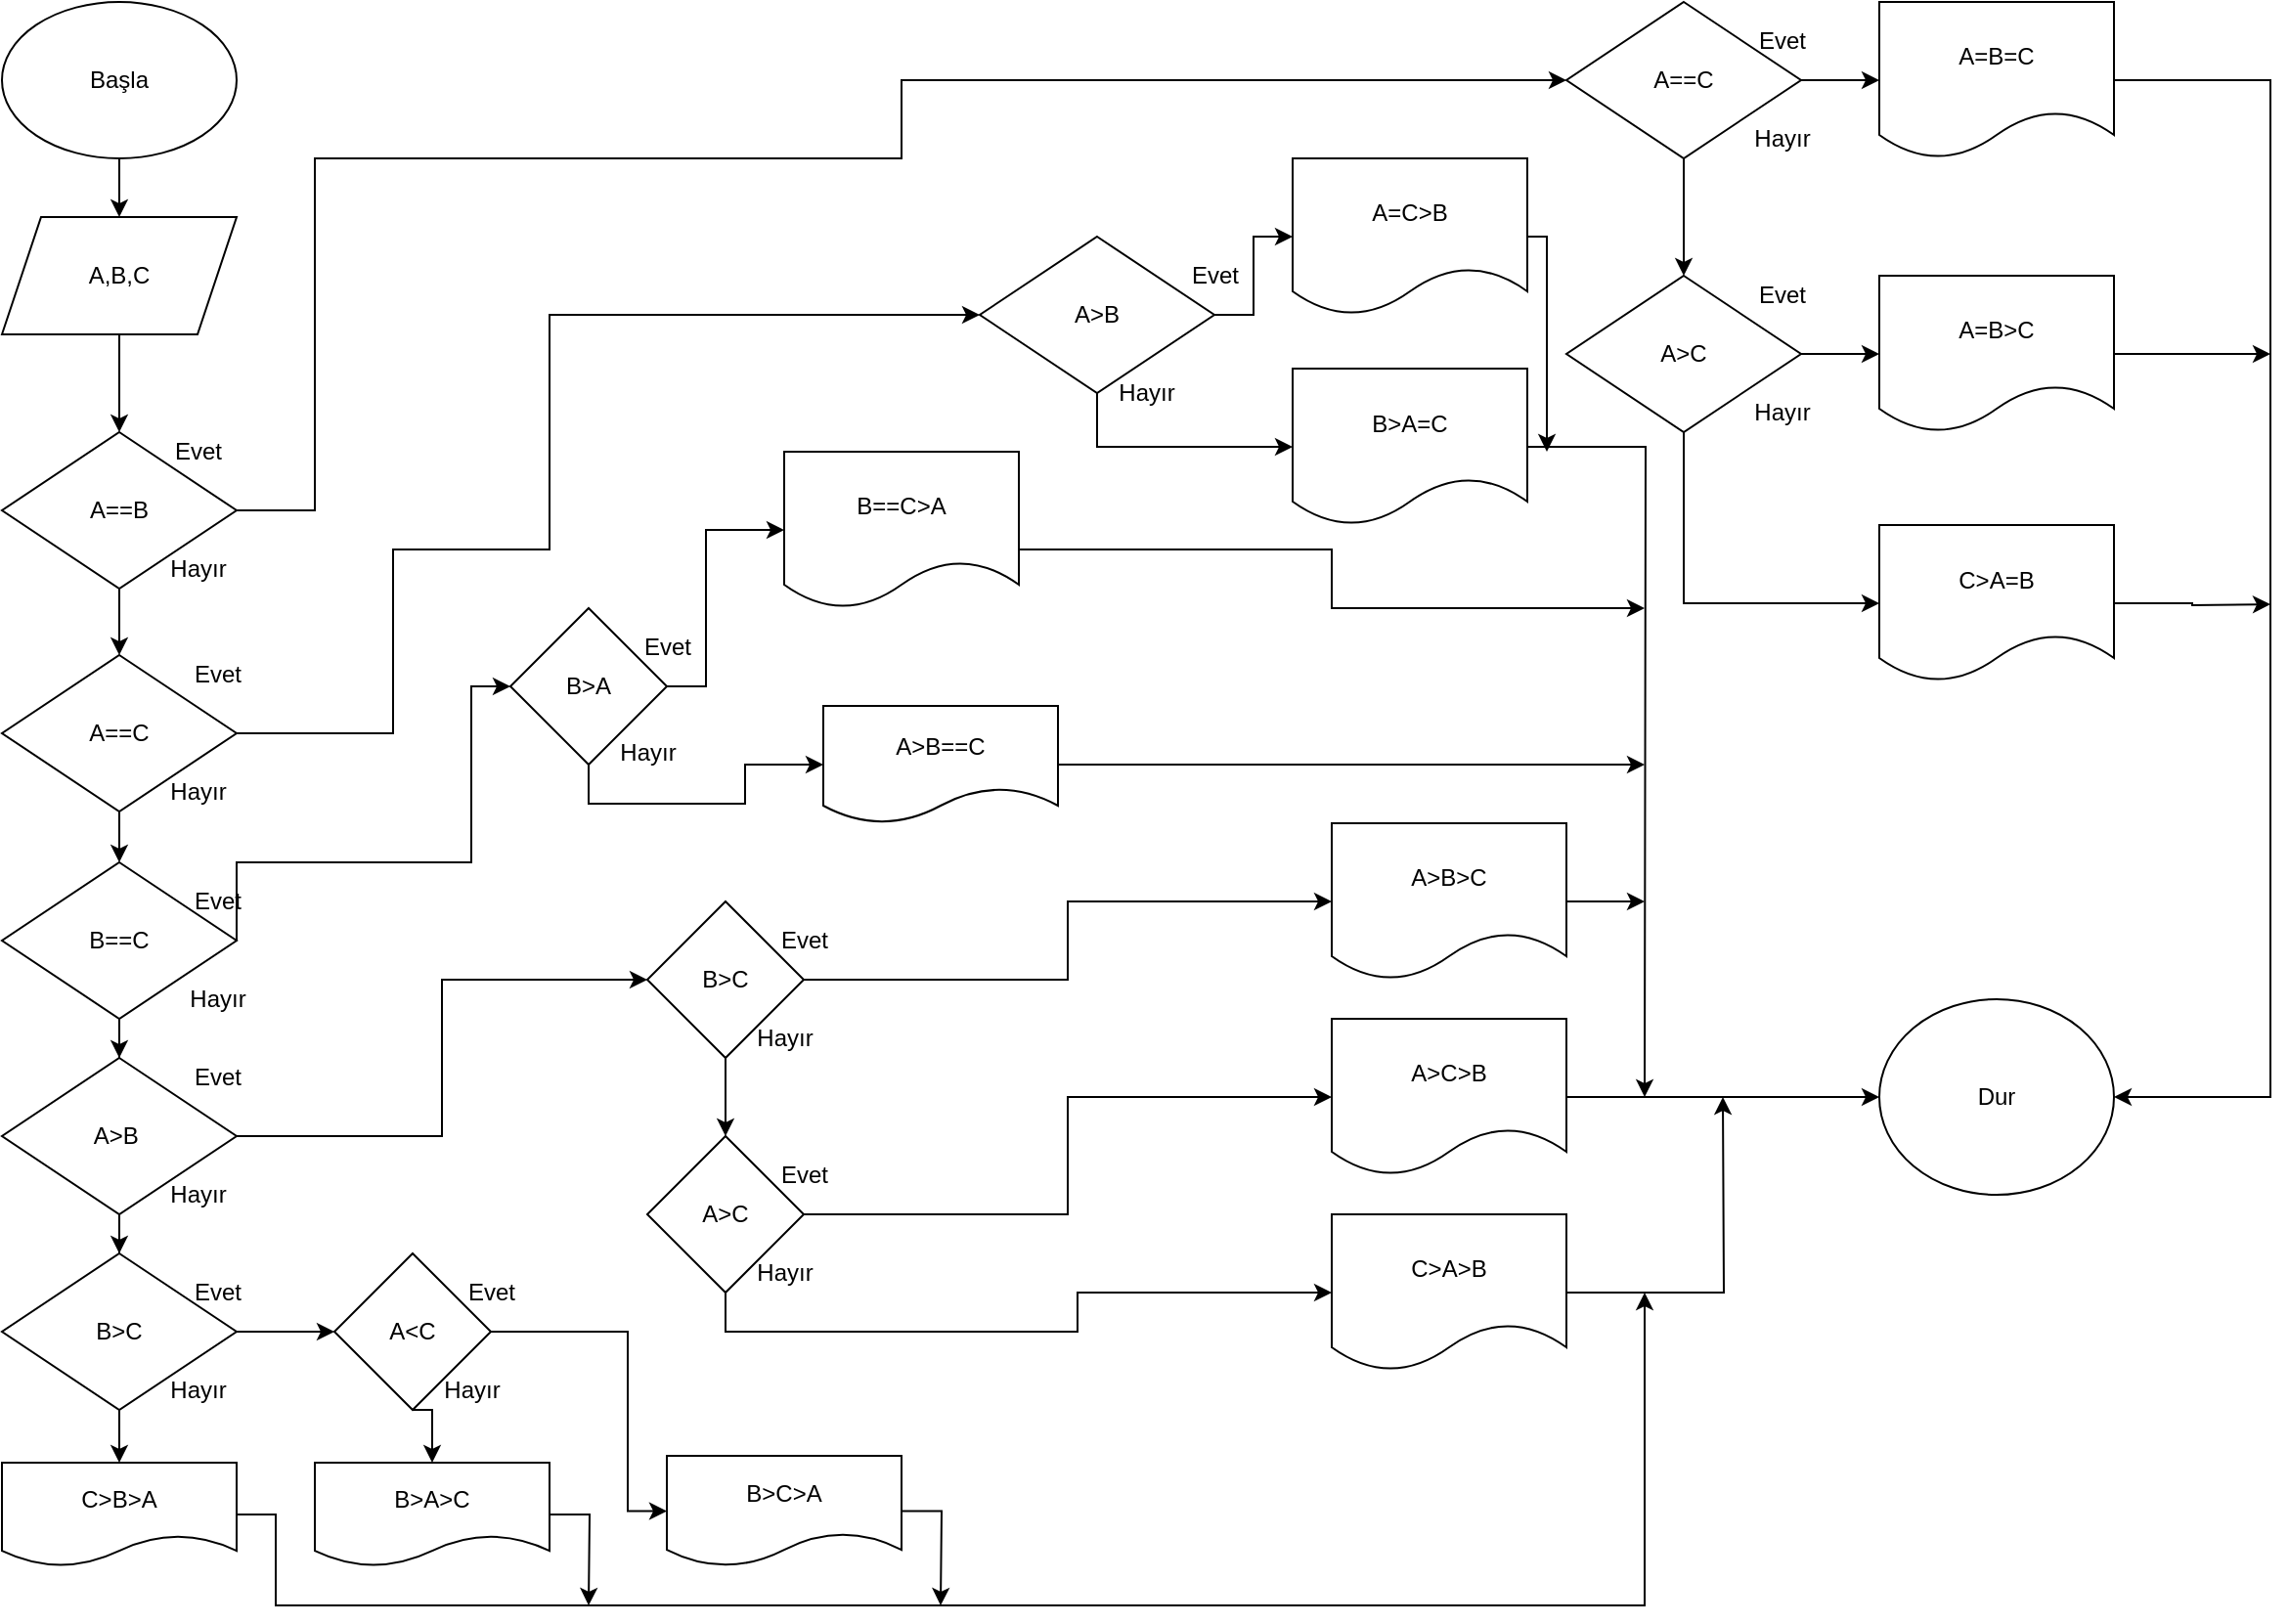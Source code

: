 <mxfile version="15.4.0" type="device"><diagram id="bPKLjY7xxf4fEU8Fswlq" name="Sayfa -1"><mxGraphModel dx="1264" dy="584" grid="1" gridSize="10" guides="1" tooltips="1" connect="1" arrows="1" fold="1" page="1" pageScale="1" pageWidth="1169" pageHeight="827" math="0" shadow="0"><root><mxCell id="0"/><mxCell id="1" parent="0"/><mxCell id="tsBY_k4cZSdEVz4Z9wSm-74" value="" style="edgeStyle=orthogonalEdgeStyle;rounded=0;orthogonalLoop=1;jettySize=auto;html=1;" edge="1" parent="1" source="RUe2nfOc5LI9pzAWdaqj-18" target="tsBY_k4cZSdEVz4Z9wSm-73"><mxGeometry relative="1" as="geometry"/></mxCell><mxCell id="RUe2nfOc5LI9pzAWdaqj-18" value="Başla" style="ellipse;whiteSpace=wrap;html=1;" parent="1" vertex="1"><mxGeometry width="120" height="80" as="geometry"/></mxCell><mxCell id="RUe2nfOc5LI9pzAWdaqj-55" style="edgeStyle=orthogonalEdgeStyle;rounded=0;orthogonalLoop=1;jettySize=auto;html=1;exitX=1;exitY=0.5;exitDx=0;exitDy=0;entryX=0;entryY=0.5;entryDx=0;entryDy=0;" parent="1" source="RUe2nfOc5LI9pzAWdaqj-19" target="RUe2nfOc5LI9pzAWdaqj-21" edge="1"><mxGeometry relative="1" as="geometry"><Array as="points"><mxPoint x="160" y="260"/><mxPoint x="160" y="80"/><mxPoint x="460" y="80"/><mxPoint x="460" y="40"/></Array></mxGeometry></mxCell><mxCell id="tsBY_k4cZSdEVz4Z9wSm-69" style="edgeStyle=orthogonalEdgeStyle;rounded=0;orthogonalLoop=1;jettySize=auto;html=1;exitX=0.5;exitY=1;exitDx=0;exitDy=0;entryX=0.5;entryY=0;entryDx=0;entryDy=0;" edge="1" parent="1" source="RUe2nfOc5LI9pzAWdaqj-19" target="tsBY_k4cZSdEVz4Z9wSm-2"><mxGeometry relative="1" as="geometry"/></mxCell><mxCell id="RUe2nfOc5LI9pzAWdaqj-19" value="A==B" style="rhombus;whiteSpace=wrap;html=1;" parent="1" vertex="1"><mxGeometry y="220" width="120" height="80" as="geometry"/></mxCell><mxCell id="RUe2nfOc5LI9pzAWdaqj-24" value="" style="edgeStyle=orthogonalEdgeStyle;rounded=0;orthogonalLoop=1;jettySize=auto;html=1;" parent="1" source="RUe2nfOc5LI9pzAWdaqj-21" target="RUe2nfOc5LI9pzAWdaqj-23" edge="1"><mxGeometry relative="1" as="geometry"/></mxCell><mxCell id="RUe2nfOc5LI9pzAWdaqj-30" value="" style="edgeStyle=orthogonalEdgeStyle;rounded=0;orthogonalLoop=1;jettySize=auto;html=1;" parent="1" source="RUe2nfOc5LI9pzAWdaqj-21" target="RUe2nfOc5LI9pzAWdaqj-29" edge="1"><mxGeometry relative="1" as="geometry"/></mxCell><mxCell id="RUe2nfOc5LI9pzAWdaqj-21" value="A==C" style="rhombus;whiteSpace=wrap;html=1;" parent="1" vertex="1"><mxGeometry x="800" width="120" height="80" as="geometry"/></mxCell><mxCell id="tsBY_k4cZSdEVz4Z9wSm-101" style="edgeStyle=orthogonalEdgeStyle;rounded=0;orthogonalLoop=1;jettySize=auto;html=1;exitX=1;exitY=0.5;exitDx=0;exitDy=0;entryX=1;entryY=0.5;entryDx=0;entryDy=0;" edge="1" parent="1" source="RUe2nfOc5LI9pzAWdaqj-23" target="tsBY_k4cZSdEVz4Z9wSm-81"><mxGeometry relative="1" as="geometry"><Array as="points"><mxPoint x="1160" y="40"/><mxPoint x="1160" y="560"/></Array></mxGeometry></mxCell><mxCell id="RUe2nfOc5LI9pzAWdaqj-23" value="A=B=C" style="shape=document;whiteSpace=wrap;html=1;boundedLbl=1;" parent="1" vertex="1"><mxGeometry x="960" width="120" height="80" as="geometry"/></mxCell><mxCell id="RUe2nfOc5LI9pzAWdaqj-25" value="Evet" style="text;html=1;align=center;verticalAlign=middle;resizable=0;points=[];autosize=1;strokeColor=none;fillColor=none;" parent="1" vertex="1"><mxGeometry x="80" y="220" width="40" height="20" as="geometry"/></mxCell><mxCell id="RUe2nfOc5LI9pzAWdaqj-26" value="Evet" style="text;html=1;align=center;verticalAlign=middle;resizable=0;points=[];autosize=1;strokeColor=none;fillColor=none;" parent="1" vertex="1"><mxGeometry x="890" y="10" width="40" height="20" as="geometry"/></mxCell><mxCell id="RUe2nfOc5LI9pzAWdaqj-27" value="Hayır" style="text;html=1;align=center;verticalAlign=middle;resizable=0;points=[];autosize=1;strokeColor=none;fillColor=none;" parent="1" vertex="1"><mxGeometry x="890" y="200" width="40" height="20" as="geometry"/></mxCell><mxCell id="RUe2nfOc5LI9pzAWdaqj-28" value="Hayır" style="text;html=1;align=center;verticalAlign=middle;resizable=0;points=[];autosize=1;strokeColor=none;fillColor=none;" parent="1" vertex="1"><mxGeometry x="80" y="280" width="40" height="20" as="geometry"/></mxCell><mxCell id="RUe2nfOc5LI9pzAWdaqj-34" value="" style="edgeStyle=orthogonalEdgeStyle;rounded=0;orthogonalLoop=1;jettySize=auto;html=1;" parent="1" source="RUe2nfOc5LI9pzAWdaqj-29" target="RUe2nfOc5LI9pzAWdaqj-33" edge="1"><mxGeometry relative="1" as="geometry"/></mxCell><mxCell id="RUe2nfOc5LI9pzAWdaqj-38" style="edgeStyle=orthogonalEdgeStyle;rounded=0;orthogonalLoop=1;jettySize=auto;html=1;exitX=0.5;exitY=1;exitDx=0;exitDy=0;entryX=0;entryY=0.5;entryDx=0;entryDy=0;" parent="1" source="RUe2nfOc5LI9pzAWdaqj-29" target="RUe2nfOc5LI9pzAWdaqj-36" edge="1"><mxGeometry relative="1" as="geometry"/></mxCell><mxCell id="RUe2nfOc5LI9pzAWdaqj-29" value="A&amp;gt;C" style="rhombus;whiteSpace=wrap;html=1;" parent="1" vertex="1"><mxGeometry x="800" y="140" width="120" height="80" as="geometry"/></mxCell><mxCell id="RUe2nfOc5LI9pzAWdaqj-31" value="Evet" style="text;html=1;align=center;verticalAlign=middle;resizable=0;points=[];autosize=1;strokeColor=none;fillColor=none;" parent="1" vertex="1"><mxGeometry x="890" y="140" width="40" height="20" as="geometry"/></mxCell><mxCell id="RUe2nfOc5LI9pzAWdaqj-32" value="Hayır" style="text;html=1;align=center;verticalAlign=middle;resizable=0;points=[];autosize=1;strokeColor=none;fillColor=none;" parent="1" vertex="1"><mxGeometry x="890" y="60" width="40" height="20" as="geometry"/></mxCell><mxCell id="tsBY_k4cZSdEVz4Z9wSm-84" style="edgeStyle=orthogonalEdgeStyle;rounded=0;orthogonalLoop=1;jettySize=auto;html=1;exitX=1;exitY=0.5;exitDx=0;exitDy=0;" edge="1" parent="1" source="RUe2nfOc5LI9pzAWdaqj-33"><mxGeometry relative="1" as="geometry"><mxPoint x="1160" y="180" as="targetPoint"/></mxGeometry></mxCell><mxCell id="RUe2nfOc5LI9pzAWdaqj-33" value="A=B&amp;gt;C" style="shape=document;whiteSpace=wrap;html=1;boundedLbl=1;" parent="1" vertex="1"><mxGeometry x="960" y="140" width="120" height="80" as="geometry"/></mxCell><mxCell id="tsBY_k4cZSdEVz4Z9wSm-85" style="edgeStyle=orthogonalEdgeStyle;rounded=0;orthogonalLoop=1;jettySize=auto;html=1;exitX=1;exitY=0.5;exitDx=0;exitDy=0;" edge="1" parent="1" source="RUe2nfOc5LI9pzAWdaqj-36"><mxGeometry relative="1" as="geometry"><mxPoint x="1160" y="308" as="targetPoint"/></mxGeometry></mxCell><mxCell id="RUe2nfOc5LI9pzAWdaqj-36" value="C&amp;gt;A=B" style="shape=document;whiteSpace=wrap;html=1;boundedLbl=1;" parent="1" vertex="1"><mxGeometry x="960" y="267.5" width="120" height="80" as="geometry"/></mxCell><mxCell id="tsBY_k4cZSdEVz4Z9wSm-14" value="" style="edgeStyle=orthogonalEdgeStyle;rounded=0;orthogonalLoop=1;jettySize=auto;html=1;" edge="1" parent="1" source="tsBY_k4cZSdEVz4Z9wSm-2" target="tsBY_k4cZSdEVz4Z9wSm-13"><mxGeometry relative="1" as="geometry"/></mxCell><mxCell id="tsBY_k4cZSdEVz4Z9wSm-53" style="edgeStyle=orthogonalEdgeStyle;rounded=0;orthogonalLoop=1;jettySize=auto;html=1;exitX=1;exitY=0.5;exitDx=0;exitDy=0;entryX=0;entryY=0.5;entryDx=0;entryDy=0;" edge="1" parent="1" source="tsBY_k4cZSdEVz4Z9wSm-2" target="tsBY_k4cZSdEVz4Z9wSm-5"><mxGeometry relative="1" as="geometry"><Array as="points"><mxPoint x="200" y="374"/><mxPoint x="200" y="280"/><mxPoint x="280" y="280"/><mxPoint x="280" y="160"/></Array></mxGeometry></mxCell><mxCell id="tsBY_k4cZSdEVz4Z9wSm-2" value="A==C" style="rhombus;whiteSpace=wrap;html=1;" vertex="1" parent="1"><mxGeometry y="334" width="120" height="80" as="geometry"/></mxCell><mxCell id="tsBY_k4cZSdEVz4Z9wSm-3" value="Evet" style="text;html=1;align=center;verticalAlign=middle;resizable=0;points=[];autosize=1;strokeColor=none;fillColor=none;" vertex="1" parent="1"><mxGeometry x="90" y="334" width="40" height="20" as="geometry"/></mxCell><mxCell id="tsBY_k4cZSdEVz4Z9wSm-4" value="Hayır" style="text;html=1;align=center;verticalAlign=middle;resizable=0;points=[];autosize=1;strokeColor=none;fillColor=none;" vertex="1" parent="1"><mxGeometry x="80" y="394" width="40" height="20" as="geometry"/></mxCell><mxCell id="tsBY_k4cZSdEVz4Z9wSm-8" value="" style="edgeStyle=orthogonalEdgeStyle;rounded=0;orthogonalLoop=1;jettySize=auto;html=1;" edge="1" parent="1" source="tsBY_k4cZSdEVz4Z9wSm-5" target="tsBY_k4cZSdEVz4Z9wSm-7"><mxGeometry relative="1" as="geometry"/></mxCell><mxCell id="tsBY_k4cZSdEVz4Z9wSm-25" style="edgeStyle=orthogonalEdgeStyle;rounded=0;orthogonalLoop=1;jettySize=auto;html=1;exitX=0.5;exitY=1;exitDx=0;exitDy=0;entryX=0;entryY=0.5;entryDx=0;entryDy=0;" edge="1" parent="1" source="tsBY_k4cZSdEVz4Z9wSm-5" target="tsBY_k4cZSdEVz4Z9wSm-11"><mxGeometry relative="1" as="geometry"/></mxCell><mxCell id="tsBY_k4cZSdEVz4Z9wSm-5" value="A&amp;gt;B" style="rhombus;whiteSpace=wrap;html=1;" vertex="1" parent="1"><mxGeometry x="500" y="120" width="120" height="80" as="geometry"/></mxCell><mxCell id="tsBY_k4cZSdEVz4Z9wSm-98" style="edgeStyle=orthogonalEdgeStyle;rounded=0;orthogonalLoop=1;jettySize=auto;html=1;exitX=1;exitY=0.5;exitDx=0;exitDy=0;" edge="1" parent="1" source="tsBY_k4cZSdEVz4Z9wSm-7"><mxGeometry relative="1" as="geometry"><mxPoint x="790" y="230" as="targetPoint"/><Array as="points"><mxPoint x="790" y="120"/></Array></mxGeometry></mxCell><mxCell id="tsBY_k4cZSdEVz4Z9wSm-7" value="A=C&amp;gt;B" style="shape=document;whiteSpace=wrap;html=1;boundedLbl=1;" vertex="1" parent="1"><mxGeometry x="660" y="80" width="120" height="80" as="geometry"/></mxCell><mxCell id="tsBY_k4cZSdEVz4Z9wSm-9" value="Evet" style="text;html=1;align=center;verticalAlign=middle;resizable=0;points=[];autosize=1;strokeColor=none;fillColor=none;" vertex="1" parent="1"><mxGeometry x="600" y="130" width="40" height="20" as="geometry"/></mxCell><mxCell id="tsBY_k4cZSdEVz4Z9wSm-10" value="Hayır" style="text;html=1;align=center;verticalAlign=middle;resizable=0;points=[];autosize=1;strokeColor=none;fillColor=none;" vertex="1" parent="1"><mxGeometry x="565" y="190" width="40" height="20" as="geometry"/></mxCell><mxCell id="tsBY_k4cZSdEVz4Z9wSm-92" style="edgeStyle=orthogonalEdgeStyle;rounded=0;orthogonalLoop=1;jettySize=auto;html=1;exitX=1;exitY=0.5;exitDx=0;exitDy=0;" edge="1" parent="1" source="tsBY_k4cZSdEVz4Z9wSm-11"><mxGeometry relative="1" as="geometry"><mxPoint x="840" y="560" as="targetPoint"/></mxGeometry></mxCell><mxCell id="tsBY_k4cZSdEVz4Z9wSm-11" value="B&amp;gt;A=C" style="shape=document;whiteSpace=wrap;html=1;boundedLbl=1;" vertex="1" parent="1"><mxGeometry x="660" y="187.5" width="120" height="80" as="geometry"/></mxCell><mxCell id="tsBY_k4cZSdEVz4Z9wSm-29" value="" style="edgeStyle=orthogonalEdgeStyle;rounded=0;orthogonalLoop=1;jettySize=auto;html=1;" edge="1" parent="1" source="tsBY_k4cZSdEVz4Z9wSm-13" target="tsBY_k4cZSdEVz4Z9wSm-28"><mxGeometry relative="1" as="geometry"/></mxCell><mxCell id="tsBY_k4cZSdEVz4Z9wSm-77" style="edgeStyle=orthogonalEdgeStyle;rounded=0;orthogonalLoop=1;jettySize=auto;html=1;exitX=1;exitY=0.5;exitDx=0;exitDy=0;entryX=0;entryY=0.5;entryDx=0;entryDy=0;" edge="1" parent="1" source="tsBY_k4cZSdEVz4Z9wSm-13" target="tsBY_k4cZSdEVz4Z9wSm-17"><mxGeometry relative="1" as="geometry"><Array as="points"><mxPoint x="120" y="440"/><mxPoint x="240" y="440"/><mxPoint x="240" y="350"/></Array></mxGeometry></mxCell><mxCell id="tsBY_k4cZSdEVz4Z9wSm-13" value="B==C" style="rhombus;whiteSpace=wrap;html=1;" vertex="1" parent="1"><mxGeometry y="440" width="120" height="80" as="geometry"/></mxCell><mxCell id="tsBY_k4cZSdEVz4Z9wSm-15" value="Evet" style="text;html=1;align=center;verticalAlign=middle;resizable=0;points=[];autosize=1;strokeColor=none;fillColor=none;" vertex="1" parent="1"><mxGeometry x="90" y="450" width="40" height="20" as="geometry"/></mxCell><mxCell id="tsBY_k4cZSdEVz4Z9wSm-16" value="Hayır" style="text;html=1;align=center;verticalAlign=middle;resizable=0;points=[];autosize=1;strokeColor=none;fillColor=none;" vertex="1" parent="1"><mxGeometry x="90" y="500" width="40" height="20" as="geometry"/></mxCell><mxCell id="tsBY_k4cZSdEVz4Z9wSm-20" value="" style="edgeStyle=orthogonalEdgeStyle;rounded=0;orthogonalLoop=1;jettySize=auto;html=1;" edge="1" parent="1" source="tsBY_k4cZSdEVz4Z9wSm-17" target="tsBY_k4cZSdEVz4Z9wSm-19"><mxGeometry relative="1" as="geometry"><Array as="points"><mxPoint x="360" y="350"/><mxPoint x="360" y="270"/></Array></mxGeometry></mxCell><mxCell id="tsBY_k4cZSdEVz4Z9wSm-103" style="edgeStyle=orthogonalEdgeStyle;rounded=0;orthogonalLoop=1;jettySize=auto;html=1;exitX=0.5;exitY=1;exitDx=0;exitDy=0;entryX=0;entryY=0.5;entryDx=0;entryDy=0;" edge="1" parent="1" source="tsBY_k4cZSdEVz4Z9wSm-17" target="tsBY_k4cZSdEVz4Z9wSm-23"><mxGeometry relative="1" as="geometry"/></mxCell><mxCell id="tsBY_k4cZSdEVz4Z9wSm-17" value="B&amp;gt;A" style="rhombus;whiteSpace=wrap;html=1;" vertex="1" parent="1"><mxGeometry x="260" y="310" width="80" height="80" as="geometry"/></mxCell><mxCell id="tsBY_k4cZSdEVz4Z9wSm-96" style="edgeStyle=orthogonalEdgeStyle;rounded=0;orthogonalLoop=1;jettySize=auto;html=1;exitX=1;exitY=0.5;exitDx=0;exitDy=0;" edge="1" parent="1" source="tsBY_k4cZSdEVz4Z9wSm-19"><mxGeometry relative="1" as="geometry"><mxPoint x="840" y="310" as="targetPoint"/><Array as="points"><mxPoint x="520" y="280"/><mxPoint x="680" y="280"/><mxPoint x="680" y="310"/></Array></mxGeometry></mxCell><mxCell id="tsBY_k4cZSdEVz4Z9wSm-19" value="B==C&amp;gt;A" style="shape=document;whiteSpace=wrap;html=1;boundedLbl=1;" vertex="1" parent="1"><mxGeometry x="400" y="230" width="120" height="80" as="geometry"/></mxCell><mxCell id="tsBY_k4cZSdEVz4Z9wSm-21" value="Evet" style="text;html=1;align=center;verticalAlign=middle;resizable=0;points=[];autosize=1;strokeColor=none;fillColor=none;" vertex="1" parent="1"><mxGeometry x="320" y="320" width="40" height="20" as="geometry"/></mxCell><mxCell id="tsBY_k4cZSdEVz4Z9wSm-22" value="Hayır" style="text;html=1;align=center;verticalAlign=middle;resizable=0;points=[];autosize=1;strokeColor=none;fillColor=none;" vertex="1" parent="1"><mxGeometry x="310" y="374" width="40" height="20" as="geometry"/></mxCell><mxCell id="tsBY_k4cZSdEVz4Z9wSm-104" style="edgeStyle=orthogonalEdgeStyle;rounded=0;orthogonalLoop=1;jettySize=auto;html=1;exitX=1;exitY=0.5;exitDx=0;exitDy=0;" edge="1" parent="1" source="tsBY_k4cZSdEVz4Z9wSm-23"><mxGeometry relative="1" as="geometry"><mxPoint x="840" y="390" as="targetPoint"/></mxGeometry></mxCell><mxCell id="tsBY_k4cZSdEVz4Z9wSm-23" value="A&amp;gt;B==C" style="shape=document;whiteSpace=wrap;html=1;boundedLbl=1;" vertex="1" parent="1"><mxGeometry x="420" y="360" width="120" height="60" as="geometry"/></mxCell><mxCell id="tsBY_k4cZSdEVz4Z9wSm-35" value="" style="edgeStyle=orthogonalEdgeStyle;rounded=0;orthogonalLoop=1;jettySize=auto;html=1;" edge="1" parent="1" source="tsBY_k4cZSdEVz4Z9wSm-28" target="tsBY_k4cZSdEVz4Z9wSm-34"><mxGeometry relative="1" as="geometry"/></mxCell><mxCell id="tsBY_k4cZSdEVz4Z9wSm-52" value="" style="edgeStyle=orthogonalEdgeStyle;rounded=0;orthogonalLoop=1;jettySize=auto;html=1;" edge="1" parent="1" source="tsBY_k4cZSdEVz4Z9wSm-28" target="tsBY_k4cZSdEVz4Z9wSm-51"><mxGeometry relative="1" as="geometry"/></mxCell><mxCell id="tsBY_k4cZSdEVz4Z9wSm-28" value="A&amp;gt;B&amp;nbsp;" style="rhombus;whiteSpace=wrap;html=1;" vertex="1" parent="1"><mxGeometry y="540" width="120" height="80" as="geometry"/></mxCell><mxCell id="tsBY_k4cZSdEVz4Z9wSm-30" value="Evet" style="text;html=1;align=center;verticalAlign=middle;resizable=0;points=[];autosize=1;strokeColor=none;fillColor=none;" vertex="1" parent="1"><mxGeometry x="90" y="540" width="40" height="20" as="geometry"/></mxCell><mxCell id="tsBY_k4cZSdEVz4Z9wSm-31" value="Hayır" style="text;html=1;align=center;verticalAlign=middle;resizable=0;points=[];autosize=1;strokeColor=none;fillColor=none;" vertex="1" parent="1"><mxGeometry x="80" y="600" width="40" height="20" as="geometry"/></mxCell><mxCell id="tsBY_k4cZSdEVz4Z9wSm-38" style="edgeStyle=orthogonalEdgeStyle;rounded=0;orthogonalLoop=1;jettySize=auto;html=1;exitX=1;exitY=0.5;exitDx=0;exitDy=0;entryX=0;entryY=0.5;entryDx=0;entryDy=0;" edge="1" parent="1" source="tsBY_k4cZSdEVz4Z9wSm-34" target="tsBY_k4cZSdEVz4Z9wSm-37"><mxGeometry relative="1" as="geometry"/></mxCell><mxCell id="tsBY_k4cZSdEVz4Z9wSm-42" value="" style="edgeStyle=orthogonalEdgeStyle;rounded=0;orthogonalLoop=1;jettySize=auto;html=1;" edge="1" parent="1" source="tsBY_k4cZSdEVz4Z9wSm-34" target="tsBY_k4cZSdEVz4Z9wSm-41"><mxGeometry relative="1" as="geometry"/></mxCell><mxCell id="tsBY_k4cZSdEVz4Z9wSm-34" value="B&amp;gt;C" style="rhombus;whiteSpace=wrap;html=1;" vertex="1" parent="1"><mxGeometry x="330" y="460" width="80" height="80" as="geometry"/></mxCell><mxCell id="tsBY_k4cZSdEVz4Z9wSm-90" style="edgeStyle=orthogonalEdgeStyle;rounded=0;orthogonalLoop=1;jettySize=auto;html=1;exitX=1;exitY=0.5;exitDx=0;exitDy=0;" edge="1" parent="1" source="tsBY_k4cZSdEVz4Z9wSm-37"><mxGeometry relative="1" as="geometry"><mxPoint x="840" y="460" as="targetPoint"/></mxGeometry></mxCell><mxCell id="tsBY_k4cZSdEVz4Z9wSm-37" value="A&amp;gt;B&amp;gt;C" style="shape=document;whiteSpace=wrap;html=1;boundedLbl=1;" vertex="1" parent="1"><mxGeometry x="680" y="420" width="120" height="80" as="geometry"/></mxCell><mxCell id="tsBY_k4cZSdEVz4Z9wSm-39" value="Evet" style="text;html=1;align=center;verticalAlign=middle;resizable=0;points=[];autosize=1;strokeColor=none;fillColor=none;" vertex="1" parent="1"><mxGeometry x="390" y="470" width="40" height="20" as="geometry"/></mxCell><mxCell id="tsBY_k4cZSdEVz4Z9wSm-40" value="Hayır" style="text;html=1;align=center;verticalAlign=middle;resizable=0;points=[];autosize=1;strokeColor=none;fillColor=none;" vertex="1" parent="1"><mxGeometry x="380" y="520" width="40" height="20" as="geometry"/></mxCell><mxCell id="tsBY_k4cZSdEVz4Z9wSm-44" value="" style="edgeStyle=orthogonalEdgeStyle;rounded=0;orthogonalLoop=1;jettySize=auto;html=1;" edge="1" parent="1" source="tsBY_k4cZSdEVz4Z9wSm-41" target="tsBY_k4cZSdEVz4Z9wSm-43"><mxGeometry relative="1" as="geometry"/></mxCell><mxCell id="tsBY_k4cZSdEVz4Z9wSm-78" style="edgeStyle=orthogonalEdgeStyle;rounded=0;orthogonalLoop=1;jettySize=auto;html=1;exitX=0.5;exitY=1;exitDx=0;exitDy=0;entryX=0;entryY=0.5;entryDx=0;entryDy=0;" edge="1" parent="1" source="tsBY_k4cZSdEVz4Z9wSm-41" target="tsBY_k4cZSdEVz4Z9wSm-47"><mxGeometry relative="1" as="geometry"><Array as="points"><mxPoint x="370" y="680"/><mxPoint x="550" y="680"/><mxPoint x="550" y="660"/></Array></mxGeometry></mxCell><mxCell id="tsBY_k4cZSdEVz4Z9wSm-41" value="A&amp;gt;C" style="rhombus;whiteSpace=wrap;html=1;" vertex="1" parent="1"><mxGeometry x="330" y="580" width="80" height="80" as="geometry"/></mxCell><mxCell id="tsBY_k4cZSdEVz4Z9wSm-82" style="edgeStyle=orthogonalEdgeStyle;rounded=0;orthogonalLoop=1;jettySize=auto;html=1;exitX=1;exitY=0.5;exitDx=0;exitDy=0;entryX=0;entryY=0.5;entryDx=0;entryDy=0;" edge="1" parent="1" source="tsBY_k4cZSdEVz4Z9wSm-43" target="tsBY_k4cZSdEVz4Z9wSm-81"><mxGeometry relative="1" as="geometry"/></mxCell><mxCell id="tsBY_k4cZSdEVz4Z9wSm-43" value="A&amp;gt;C&amp;gt;B" style="shape=document;whiteSpace=wrap;html=1;boundedLbl=1;" vertex="1" parent="1"><mxGeometry x="680" y="520" width="120" height="80" as="geometry"/></mxCell><mxCell id="tsBY_k4cZSdEVz4Z9wSm-45" value="Evet" style="text;html=1;align=center;verticalAlign=middle;resizable=0;points=[];autosize=1;strokeColor=none;fillColor=none;" vertex="1" parent="1"><mxGeometry x="390" y="590" width="40" height="20" as="geometry"/></mxCell><mxCell id="tsBY_k4cZSdEVz4Z9wSm-46" value="Hayır" style="text;html=1;align=center;verticalAlign=middle;resizable=0;points=[];autosize=1;strokeColor=none;fillColor=none;" vertex="1" parent="1"><mxGeometry x="380" y="640" width="40" height="20" as="geometry"/></mxCell><mxCell id="tsBY_k4cZSdEVz4Z9wSm-102" style="edgeStyle=orthogonalEdgeStyle;rounded=0;orthogonalLoop=1;jettySize=auto;html=1;exitX=1;exitY=0.5;exitDx=0;exitDy=0;" edge="1" parent="1" source="tsBY_k4cZSdEVz4Z9wSm-47"><mxGeometry relative="1" as="geometry"><mxPoint x="880" y="560" as="targetPoint"/></mxGeometry></mxCell><mxCell id="tsBY_k4cZSdEVz4Z9wSm-47" value="C&amp;gt;A&amp;gt;B" style="shape=document;whiteSpace=wrap;html=1;boundedLbl=1;" vertex="1" parent="1"><mxGeometry x="680" y="620" width="120" height="80" as="geometry"/></mxCell><mxCell id="tsBY_k4cZSdEVz4Z9wSm-57" value="" style="edgeStyle=orthogonalEdgeStyle;rounded=0;orthogonalLoop=1;jettySize=auto;html=1;" edge="1" parent="1" source="tsBY_k4cZSdEVz4Z9wSm-51" target="tsBY_k4cZSdEVz4Z9wSm-56"><mxGeometry relative="1" as="geometry"/></mxCell><mxCell id="tsBY_k4cZSdEVz4Z9wSm-59" value="" style="edgeStyle=orthogonalEdgeStyle;rounded=0;orthogonalLoop=1;jettySize=auto;html=1;" edge="1" parent="1" source="tsBY_k4cZSdEVz4Z9wSm-51" target="tsBY_k4cZSdEVz4Z9wSm-58"><mxGeometry relative="1" as="geometry"/></mxCell><mxCell id="tsBY_k4cZSdEVz4Z9wSm-51" value="B&amp;gt;C" style="rhombus;whiteSpace=wrap;html=1;" vertex="1" parent="1"><mxGeometry y="640" width="120" height="80" as="geometry"/></mxCell><mxCell id="tsBY_k4cZSdEVz4Z9wSm-54" value="Evet" style="text;html=1;align=center;verticalAlign=middle;resizable=0;points=[];autosize=1;strokeColor=none;fillColor=none;" vertex="1" parent="1"><mxGeometry x="90" y="650" width="40" height="20" as="geometry"/></mxCell><mxCell id="tsBY_k4cZSdEVz4Z9wSm-55" value="Hayır" style="text;html=1;align=center;verticalAlign=middle;resizable=0;points=[];autosize=1;strokeColor=none;fillColor=none;" vertex="1" parent="1"><mxGeometry x="80" y="700" width="40" height="20" as="geometry"/></mxCell><mxCell id="tsBY_k4cZSdEVz4Z9wSm-93" style="edgeStyle=orthogonalEdgeStyle;rounded=0;orthogonalLoop=1;jettySize=auto;html=1;exitX=1;exitY=0.5;exitDx=0;exitDy=0;" edge="1" parent="1" source="tsBY_k4cZSdEVz4Z9wSm-56"><mxGeometry relative="1" as="geometry"><mxPoint x="840" y="660" as="targetPoint"/><Array as="points"><mxPoint x="140" y="774"/><mxPoint x="140" y="820"/><mxPoint x="840" y="820"/></Array></mxGeometry></mxCell><mxCell id="tsBY_k4cZSdEVz4Z9wSm-56" value="C&amp;gt;B&amp;gt;A" style="shape=document;whiteSpace=wrap;html=1;boundedLbl=1;" vertex="1" parent="1"><mxGeometry y="747" width="120" height="53" as="geometry"/></mxCell><mxCell id="tsBY_k4cZSdEVz4Z9wSm-79" style="edgeStyle=orthogonalEdgeStyle;rounded=0;orthogonalLoop=1;jettySize=auto;html=1;exitX=0.5;exitY=1;exitDx=0;exitDy=0;entryX=0.5;entryY=0;entryDx=0;entryDy=0;" edge="1" parent="1" source="tsBY_k4cZSdEVz4Z9wSm-58" target="tsBY_k4cZSdEVz4Z9wSm-62"><mxGeometry relative="1" as="geometry"/></mxCell><mxCell id="tsBY_k4cZSdEVz4Z9wSm-80" style="edgeStyle=orthogonalEdgeStyle;rounded=0;orthogonalLoop=1;jettySize=auto;html=1;exitX=1;exitY=0.5;exitDx=0;exitDy=0;entryX=0;entryY=0.5;entryDx=0;entryDy=0;" edge="1" parent="1" source="tsBY_k4cZSdEVz4Z9wSm-58" target="tsBY_k4cZSdEVz4Z9wSm-65"><mxGeometry relative="1" as="geometry"><Array as="points"><mxPoint x="320" y="680"/><mxPoint x="320" y="772"/></Array></mxGeometry></mxCell><mxCell id="tsBY_k4cZSdEVz4Z9wSm-58" value="A&amp;lt;C" style="rhombus;whiteSpace=wrap;html=1;" vertex="1" parent="1"><mxGeometry x="170" y="640" width="80" height="80" as="geometry"/></mxCell><mxCell id="tsBY_k4cZSdEVz4Z9wSm-60" value="Evet" style="text;html=1;align=center;verticalAlign=middle;resizable=0;points=[];autosize=1;strokeColor=none;fillColor=none;" vertex="1" parent="1"><mxGeometry x="230" y="650" width="40" height="20" as="geometry"/></mxCell><mxCell id="tsBY_k4cZSdEVz4Z9wSm-61" value="Hayır" style="text;html=1;align=center;verticalAlign=middle;resizable=0;points=[];autosize=1;strokeColor=none;fillColor=none;" vertex="1" parent="1"><mxGeometry x="220" y="700" width="40" height="20" as="geometry"/></mxCell><mxCell id="tsBY_k4cZSdEVz4Z9wSm-99" style="edgeStyle=orthogonalEdgeStyle;rounded=0;orthogonalLoop=1;jettySize=auto;html=1;exitX=1;exitY=0.5;exitDx=0;exitDy=0;" edge="1" parent="1" source="tsBY_k4cZSdEVz4Z9wSm-62"><mxGeometry relative="1" as="geometry"><mxPoint x="300" y="820" as="targetPoint"/></mxGeometry></mxCell><mxCell id="tsBY_k4cZSdEVz4Z9wSm-62" value="B&amp;gt;A&amp;gt;C" style="shape=document;whiteSpace=wrap;html=1;boundedLbl=1;" vertex="1" parent="1"><mxGeometry x="160" y="747" width="120" height="53" as="geometry"/></mxCell><mxCell id="tsBY_k4cZSdEVz4Z9wSm-100" style="edgeStyle=orthogonalEdgeStyle;rounded=0;orthogonalLoop=1;jettySize=auto;html=1;exitX=1;exitY=0.5;exitDx=0;exitDy=0;" edge="1" parent="1" source="tsBY_k4cZSdEVz4Z9wSm-65"><mxGeometry relative="1" as="geometry"><mxPoint x="480" y="820" as="targetPoint"/></mxGeometry></mxCell><mxCell id="tsBY_k4cZSdEVz4Z9wSm-65" value="B&amp;gt;C&amp;gt;A" style="shape=document;whiteSpace=wrap;html=1;boundedLbl=1;" vertex="1" parent="1"><mxGeometry x="340" y="743.5" width="120" height="56.5" as="geometry"/></mxCell><mxCell id="tsBY_k4cZSdEVz4Z9wSm-76" style="edgeStyle=orthogonalEdgeStyle;rounded=0;orthogonalLoop=1;jettySize=auto;html=1;exitX=0.5;exitY=1;exitDx=0;exitDy=0;entryX=0.5;entryY=0;entryDx=0;entryDy=0;" edge="1" parent="1" source="tsBY_k4cZSdEVz4Z9wSm-73" target="RUe2nfOc5LI9pzAWdaqj-19"><mxGeometry relative="1" as="geometry"/></mxCell><mxCell id="tsBY_k4cZSdEVz4Z9wSm-73" value="A,B,C" style="shape=parallelogram;perimeter=parallelogramPerimeter;whiteSpace=wrap;html=1;fixedSize=1;" vertex="1" parent="1"><mxGeometry y="110" width="120" height="60" as="geometry"/></mxCell><mxCell id="tsBY_k4cZSdEVz4Z9wSm-81" value="Dur" style="ellipse;whiteSpace=wrap;html=1;" vertex="1" parent="1"><mxGeometry x="960" y="510" width="120" height="100" as="geometry"/></mxCell></root></mxGraphModel></diagram></mxfile>